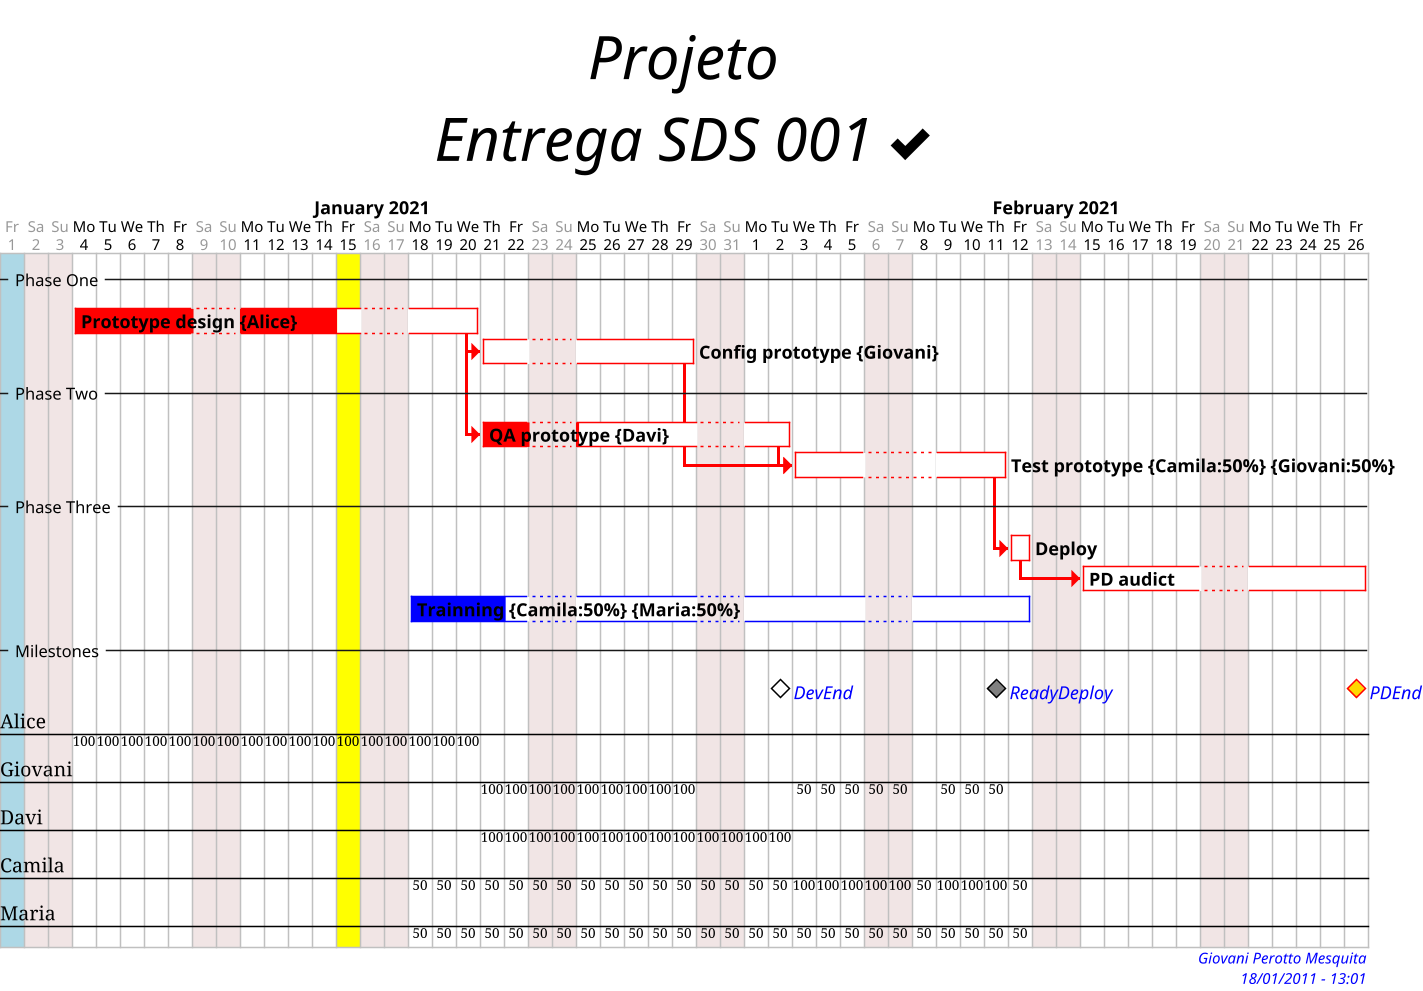 @startgantt
<style>

  ganttDiagram {

  	task {
  		FontName Courrier
  		FontColor black
  		FontSize 12
  		FontStyle bold
  		BackGroundColor Blue
  		LineColor blue
  	}

  	milestone {
  		FontColor blue
  		FontSize 12
  		FontStyle italic
  		BackGroundColor gold
  		LineColor red
  	}

  	note {
  		FontColor DarkGreen
  		FontSize 10
  		LineColor lightgreen
        BackGroundColor orange\yellow
  	}

  }

  footer {
    HorizontalAlignment right
  }

  title {
    FontColor black
    FontSize 40
    FontStyle italic
    HorizontalAlignment center
  }

</style>

skinparam footerFontColor blue
skinparam footerFontSize 10
skinparam footerFontStyle italic
'skinparam titleBackgroundColor Aqua-CadetBlue
'skinparam titleBorderColor blue
'skinparam titleBorderRoundCorner 15
'skinparam titleBorderThickness 2

' Initialization
title Projeto\nEntrega SDS 001 <&check>
footer Giovani Perotto Mesquita\n18/01/2011 - 13:01
scale 1.5
hide footbox
'printscale weekly
project starts the 2021/01/01

' Day watching
'today is 2021/01/20 and is colored in Yellow
today is 14 days after start and is colored in Yellow

' Close Days
saturday are closed
sunday are closed
2021/01/01 is closed
2021/01/01 is colored in lightblue

' Tasks and separators
-- Phase One --
[Prototype design] on {Alice} lasts 13 days
  [Prototype design] links to [[http://plantuml.com]]
'note bottom
'  memo1 ...
'  memo2 ...
'  explanations1 ...
'  explanations2 ...
'  <img:http://plantuml.com/logo3.png>
'end note
[Config prototype] on {Giovani} lasts 7 days
'note bottom
'  WiFi <&wifi>
'  |= |= table |= header |
'  | a | table | row |
'  |<#FF8080> red |<#80FF80> green |<#8080FF> blue |
'  <#yellow>| b | table | row |
'end note
-- Phase Two --
[QA prototype] on {Davi} lasts 9 days
[Test prototype] on {Camila:50}{Giovani:50} lasts 6 days
-- Phase Three --
[Deploy] lasts 1 day
'note bottom
'  Example of Tree
'  |_ First line
'  |_ **Bom(Model)**
'    |_ prop1
'    |_ prop2
'    |_ prop3
'  |_ Last line
'end note
[PD audict] lasts 10 days
[Trainning] on {Camila:50}{Maria:50} starts 2021/01/18
  [Trainning] ends 2021/02/12
-- Milestones --

' Tasks flow
[Config prototype] starts at [Prototype design]'s end with red bold link
[QA prototype] starts at [Prototype design]'s end with red bold link
[Test prototype] starts at [Config prototype]'s end with red bold link
  [Test prototype] starts at [QA prototype]'s end with red bold link
  [Test prototype] pauses on monday
[Deploy] starts at [Test prototype]'s end with red bold link
[PD audict] starts at [Deploy]'s end with red bold link

' Tasks progress
[Prototype design] is 70% completed
[Config prototype] is 0% completed
[QA prototype] is 23% completed
[Test prototype] is 0% completed
[Deploy] is 0% completed
[PD audict] is 0% completed
[Trainning] is 20% completed

' Milestones
[DevEnd] happens at [Prototype design]'s end
  [DevEnd] happens at [QA prototype]'s end
[ReadyDeploy] happens at [Test prototype]'s end
  [ReadyDeploy] displays on same row as [DevEnd]
[PDEnd] happens at [PD audict]'s end
[PDEnd] displays on same row as [ReadyDeploy]

' Colors
[Prototype design] is colored in Red/Red
[Config prototype] is colored in Red/Red
[QA prototype] is colored in Red/Red
[Test prototype] is colored in Red/Red
[Deploy] is colored in Red/Red
[PD audict] is colored in Red/Red
[DevEnd] is colored in White/Black
[ReadyDeploy] is colored in Gray/Black
@endgantt
